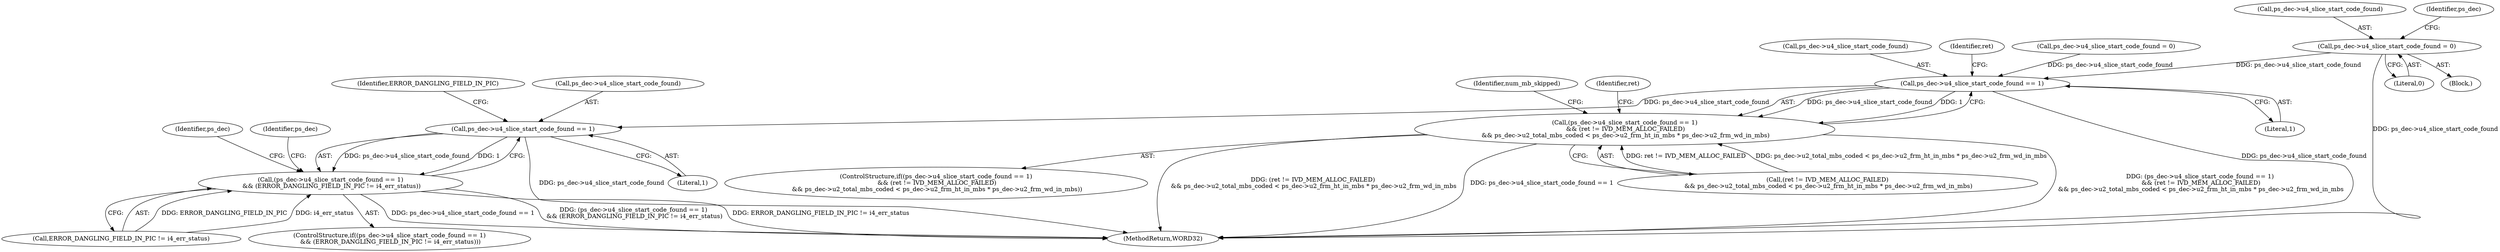 digraph "0_Android_326fe991a4b7971e8aeaf4ac775491dd8abd85bb@pointer" {
"1000524" [label="(Call,ps_dec->u4_slice_start_code_found = 0)"];
"1001471" [label="(Call,ps_dec->u4_slice_start_code_found == 1)"];
"1001470" [label="(Call,(ps_dec->u4_slice_start_code_found == 1)\n && (ret != IVD_MEM_ALLOC_FAILED)\n && ps_dec->u2_total_mbs_coded < ps_dec->u2_frm_ht_in_mbs * ps_dec->u2_frm_wd_in_mbs)"];
"1001813" [label="(Call,ps_dec->u4_slice_start_code_found == 1)"];
"1001812" [label="(Call,(ps_dec->u4_slice_start_code_found == 1)\n && (ERROR_DANGLING_FIELD_IN_PIC != i4_err_status))"];
"1001472" [label="(Call,ps_dec->u4_slice_start_code_found)"];
"1001497" [label="(Identifier,num_mb_skipped)"];
"1001469" [label="(ControlStructure,if((ps_dec->u4_slice_start_code_found == 1)\n && (ret != IVD_MEM_ALLOC_FAILED)\n && ps_dec->u2_total_mbs_coded < ps_dec->u2_frm_ht_in_mbs * ps_dec->u2_frm_wd_in_mbs))"];
"1000524" [label="(Call,ps_dec->u4_slice_start_code_found = 0)"];
"1001825" [label="(Identifier,ps_dec)"];
"1000525" [label="(Call,ps_dec->u4_slice_start_code_found)"];
"1001476" [label="(Call,(ret != IVD_MEM_ALLOC_FAILED)\n && ps_dec->u2_total_mbs_coded < ps_dec->u2_frm_ht_in_mbs * ps_dec->u2_frm_wd_in_mbs)"];
"1002147" [label="(MethodReturn,WORD32)"];
"1001470" [label="(Call,(ps_dec->u4_slice_start_code_found == 1)\n && (ret != IVD_MEM_ALLOC_FAILED)\n && ps_dec->u2_total_mbs_coded < ps_dec->u2_frm_ht_in_mbs * ps_dec->u2_frm_wd_in_mbs)"];
"1000528" [label="(Literal,0)"];
"1001558" [label="(Identifier,ret)"];
"1001818" [label="(Call,ERROR_DANGLING_FIELD_IN_PIC != i4_err_status)"];
"1001812" [label="(Call,(ps_dec->u4_slice_start_code_found == 1)\n && (ERROR_DANGLING_FIELD_IN_PIC != i4_err_status))"];
"1001478" [label="(Identifier,ret)"];
"1000533" [label="(Identifier,ps_dec)"];
"1001811" [label="(ControlStructure,if((ps_dec->u4_slice_start_code_found == 1)\n && (ERROR_DANGLING_FIELD_IN_PIC != i4_err_status)))"];
"1001819" [label="(Identifier,ERROR_DANGLING_FIELD_IN_PIC)"];
"1001337" [label="(Call,ps_dec->u4_slice_start_code_found = 0)"];
"1001981" [label="(Identifier,ps_dec)"];
"1000151" [label="(Block,)"];
"1001813" [label="(Call,ps_dec->u4_slice_start_code_found == 1)"];
"1001817" [label="(Literal,1)"];
"1001471" [label="(Call,ps_dec->u4_slice_start_code_found == 1)"];
"1001814" [label="(Call,ps_dec->u4_slice_start_code_found)"];
"1001475" [label="(Literal,1)"];
"1000524" -> "1000151"  [label="AST: "];
"1000524" -> "1000528"  [label="CFG: "];
"1000525" -> "1000524"  [label="AST: "];
"1000528" -> "1000524"  [label="AST: "];
"1000533" -> "1000524"  [label="CFG: "];
"1000524" -> "1002147"  [label="DDG: ps_dec->u4_slice_start_code_found"];
"1000524" -> "1001471"  [label="DDG: ps_dec->u4_slice_start_code_found"];
"1001471" -> "1001470"  [label="AST: "];
"1001471" -> "1001475"  [label="CFG: "];
"1001472" -> "1001471"  [label="AST: "];
"1001475" -> "1001471"  [label="AST: "];
"1001478" -> "1001471"  [label="CFG: "];
"1001470" -> "1001471"  [label="CFG: "];
"1001471" -> "1002147"  [label="DDG: ps_dec->u4_slice_start_code_found"];
"1001471" -> "1001470"  [label="DDG: ps_dec->u4_slice_start_code_found"];
"1001471" -> "1001470"  [label="DDG: 1"];
"1001337" -> "1001471"  [label="DDG: ps_dec->u4_slice_start_code_found"];
"1001471" -> "1001813"  [label="DDG: ps_dec->u4_slice_start_code_found"];
"1001470" -> "1001469"  [label="AST: "];
"1001470" -> "1001476"  [label="CFG: "];
"1001476" -> "1001470"  [label="AST: "];
"1001497" -> "1001470"  [label="CFG: "];
"1001558" -> "1001470"  [label="CFG: "];
"1001470" -> "1002147"  [label="DDG: (ret != IVD_MEM_ALLOC_FAILED)\n && ps_dec->u2_total_mbs_coded < ps_dec->u2_frm_ht_in_mbs * ps_dec->u2_frm_wd_in_mbs"];
"1001470" -> "1002147"  [label="DDG: ps_dec->u4_slice_start_code_found == 1"];
"1001470" -> "1002147"  [label="DDG: (ps_dec->u4_slice_start_code_found == 1)\n && (ret != IVD_MEM_ALLOC_FAILED)\n && ps_dec->u2_total_mbs_coded < ps_dec->u2_frm_ht_in_mbs * ps_dec->u2_frm_wd_in_mbs"];
"1001476" -> "1001470"  [label="DDG: ret != IVD_MEM_ALLOC_FAILED"];
"1001476" -> "1001470"  [label="DDG: ps_dec->u2_total_mbs_coded < ps_dec->u2_frm_ht_in_mbs * ps_dec->u2_frm_wd_in_mbs"];
"1001813" -> "1001812"  [label="AST: "];
"1001813" -> "1001817"  [label="CFG: "];
"1001814" -> "1001813"  [label="AST: "];
"1001817" -> "1001813"  [label="AST: "];
"1001819" -> "1001813"  [label="CFG: "];
"1001812" -> "1001813"  [label="CFG: "];
"1001813" -> "1002147"  [label="DDG: ps_dec->u4_slice_start_code_found"];
"1001813" -> "1001812"  [label="DDG: ps_dec->u4_slice_start_code_found"];
"1001813" -> "1001812"  [label="DDG: 1"];
"1001812" -> "1001811"  [label="AST: "];
"1001812" -> "1001818"  [label="CFG: "];
"1001818" -> "1001812"  [label="AST: "];
"1001825" -> "1001812"  [label="CFG: "];
"1001981" -> "1001812"  [label="CFG: "];
"1001812" -> "1002147"  [label="DDG: ps_dec->u4_slice_start_code_found == 1"];
"1001812" -> "1002147"  [label="DDG: (ps_dec->u4_slice_start_code_found == 1)\n && (ERROR_DANGLING_FIELD_IN_PIC != i4_err_status)"];
"1001812" -> "1002147"  [label="DDG: ERROR_DANGLING_FIELD_IN_PIC != i4_err_status"];
"1001818" -> "1001812"  [label="DDG: ERROR_DANGLING_FIELD_IN_PIC"];
"1001818" -> "1001812"  [label="DDG: i4_err_status"];
}
